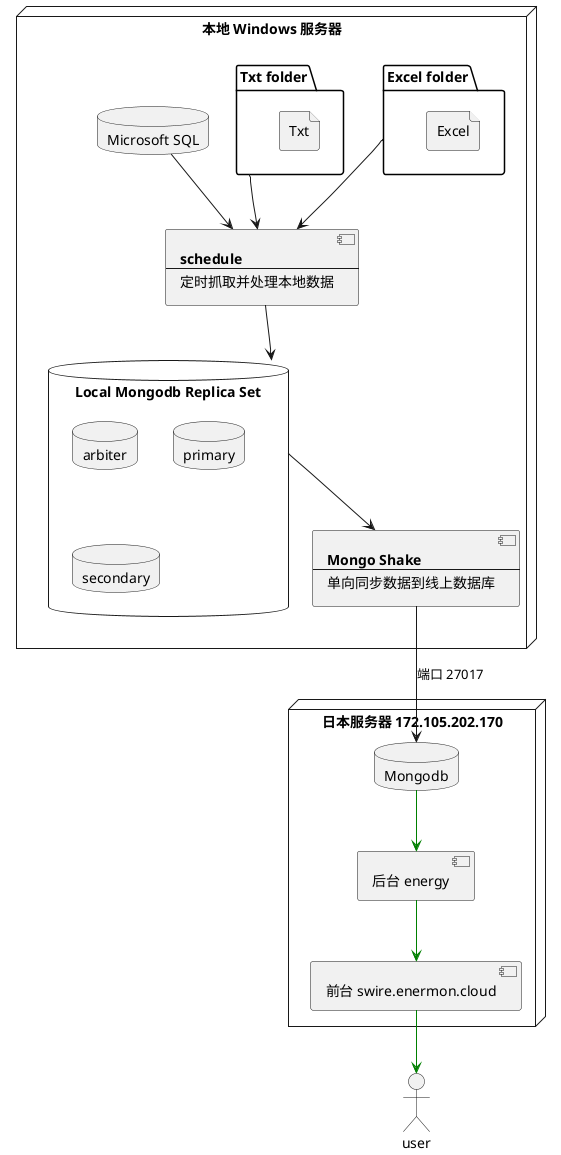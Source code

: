 @startuml now
  ' 定义变量 -------------------------------
  ' 本地 windows 服务器
  node "本地 Windows 服务器" as windows {
    ' MS Sql
    database "Microsoft SQL" as mssql
    ' Excel file
    folder "Excel folder" as excel {
      file "Excel"
    }
    ' Txt file
    folder "Txt folder" as txt {
      file "Txt"
    }

    ' 定时抓取数据
    component schedule [
      <b>schedule
      ----
      定时抓取并处理本地数据
    ]

    ' Local Mongodb
    database "Local Mongodb Replica Set" as localdb {
      database arbiter
      database primary
      database secondary
    }
    ' 单项同步
    component shake [
      <b>Mongo Shake
      ----
      单向同步数据到线上数据库
    ]
  }

  ' 线上 linux 服务器 http://swire.enermon.cloud/
  node "日本服务器 172.105.202.170" as linux {
    ' web
    component "前台 swire.enermon.cloud" as web
    component "后台 energy" as energy

    database "Mongodb" as db
  }

  actor user

  ' 关系
  mssql --> schedule
  excel --> schedule
  txt --> schedule
  schedule --> localdb
  localdb --> shake

  shake --> db : 端口 27017
  db -[#green]-> energy
  energy -[#green]-> web
  web -[#green]-> user
  
@enduml